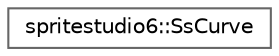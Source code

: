 digraph "Graphical Class Hierarchy"
{
 // LATEX_PDF_SIZE
  bgcolor="transparent";
  edge [fontname=Helvetica,fontsize=10,labelfontname=Helvetica,labelfontsize=10];
  node [fontname=Helvetica,fontsize=10,shape=box,height=0.2,width=0.4];
  rankdir="LR";
  Node0 [id="Node000000",label="spritestudio6::SsCurve",height=0.2,width=0.4,color="grey40", fillcolor="white", style="filled",URL="$classspritestudio6_1_1_ss_curve.html",tooltip="曲線補間計算用パラメータ"];
}
